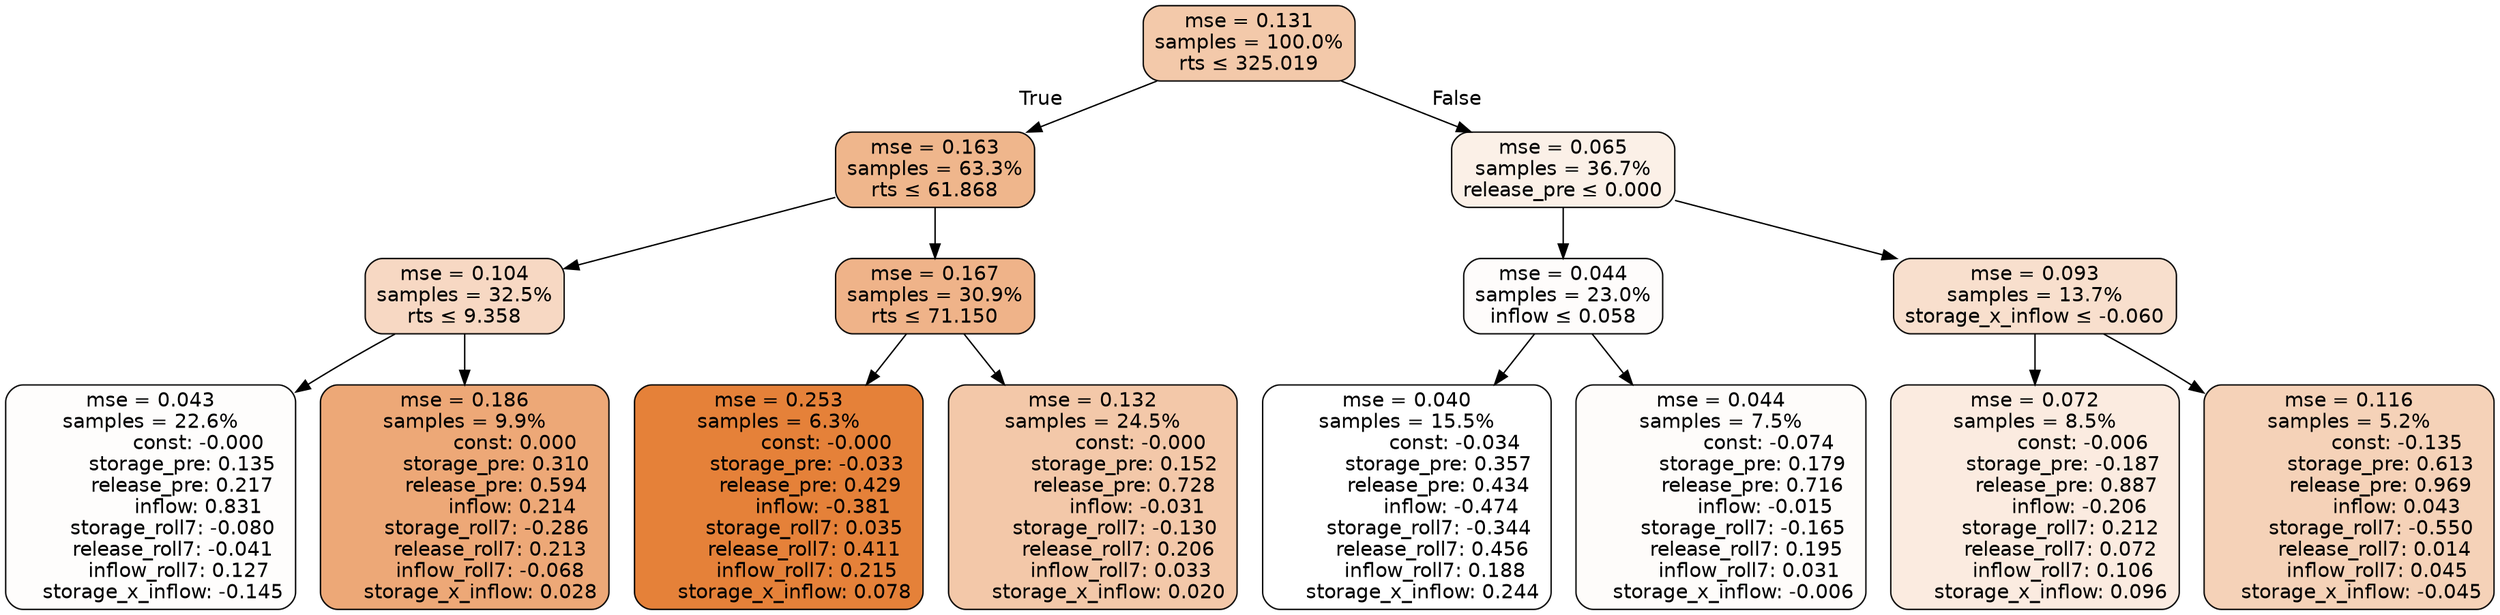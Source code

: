 digraph tree {
bgcolor="transparent"
node [shape=rectangle, style="filled, rounded", color="black", fontname=helvetica] ;
edge [fontname=helvetica] ;
	"0" [label="mse = 0.131
samples = 100.0%
rts &le; 325.019", fillcolor="#f3c9aa"]
	"1" [label="mse = 0.163
samples = 63.3%
rts &le; 61.868", fillcolor="#efb68c"]
	"2" [label="mse = 0.104
samples = 32.5%
rts &le; 9.358", fillcolor="#f7d8c3"]
	"3" [label="mse = 0.043
samples = 22.6%
               const: -0.000
          storage_pre: 0.135
          release_pre: 0.217
               inflow: 0.831
       storage_roll7: -0.080
       release_roll7: -0.041
         inflow_roll7: 0.127
    storage_x_inflow: -0.145", fillcolor="#fefdfc"]
	"4" [label="mse = 0.186
samples = 9.9%
                const: 0.000
          storage_pre: 0.310
          release_pre: 0.594
               inflow: 0.214
       storage_roll7: -0.286
        release_roll7: 0.213
        inflow_roll7: -0.068
     storage_x_inflow: 0.028", fillcolor="#eda877"]
	"5" [label="mse = 0.167
samples = 30.9%
rts &le; 71.150", fillcolor="#efb389"]
	"6" [label="mse = 0.253
samples = 6.3%
               const: -0.000
         storage_pre: -0.033
          release_pre: 0.429
              inflow: -0.381
        storage_roll7: 0.035
        release_roll7: 0.411
         inflow_roll7: 0.215
     storage_x_inflow: 0.078", fillcolor="#e58139"]
	"7" [label="mse = 0.132
samples = 24.5%
               const: -0.000
          storage_pre: 0.152
          release_pre: 0.728
              inflow: -0.031
       storage_roll7: -0.130
        release_roll7: 0.206
         inflow_roll7: 0.033
     storage_x_inflow: 0.020", fillcolor="#f3c8a9"]
	"8" [label="mse = 0.065
samples = 36.7%
release_pre &le; 0.000", fillcolor="#fbf0e7"]
	"9" [label="mse = 0.044
samples = 23.0%
inflow &le; 0.058", fillcolor="#fefcfb"]
	"10" [label="mse = 0.040
samples = 15.5%
               const: -0.034
          storage_pre: 0.357
          release_pre: 0.434
              inflow: -0.474
       storage_roll7: -0.344
        release_roll7: 0.456
         inflow_roll7: 0.188
     storage_x_inflow: 0.244", fillcolor="#ffffff"]
	"11" [label="mse = 0.044
samples = 7.5%
               const: -0.074
          storage_pre: 0.179
          release_pre: 0.716
              inflow: -0.015
       storage_roll7: -0.165
        release_roll7: 0.195
         inflow_roll7: 0.031
    storage_x_inflow: -0.006", fillcolor="#fefcfa"]
	"12" [label="mse = 0.093
samples = 13.7%
storage_x_inflow &le; -0.060", fillcolor="#f8dfcd"]
	"13" [label="mse = 0.072
samples = 8.5%
               const: -0.006
         storage_pre: -0.187
          release_pre: 0.887
              inflow: -0.206
        storage_roll7: 0.212
        release_roll7: 0.072
         inflow_roll7: 0.106
     storage_x_inflow: 0.096", fillcolor="#fbebe0"]
	"14" [label="mse = 0.116
samples = 5.2%
               const: -0.135
          storage_pre: 0.613
          release_pre: 0.969
               inflow: 0.043
       storage_roll7: -0.550
        release_roll7: 0.014
         inflow_roll7: 0.045
    storage_x_inflow: -0.045", fillcolor="#f5d2b8"]

	"0" -> "1" [labeldistance=2.5, labelangle=45, headlabel="True"]
	"1" -> "2"
	"2" -> "3"
	"2" -> "4"
	"1" -> "5"
	"5" -> "6"
	"5" -> "7"
	"0" -> "8" [labeldistance=2.5, labelangle=-45, headlabel="False"]
	"8" -> "9"
	"9" -> "10"
	"9" -> "11"
	"8" -> "12"
	"12" -> "13"
	"12" -> "14"
}